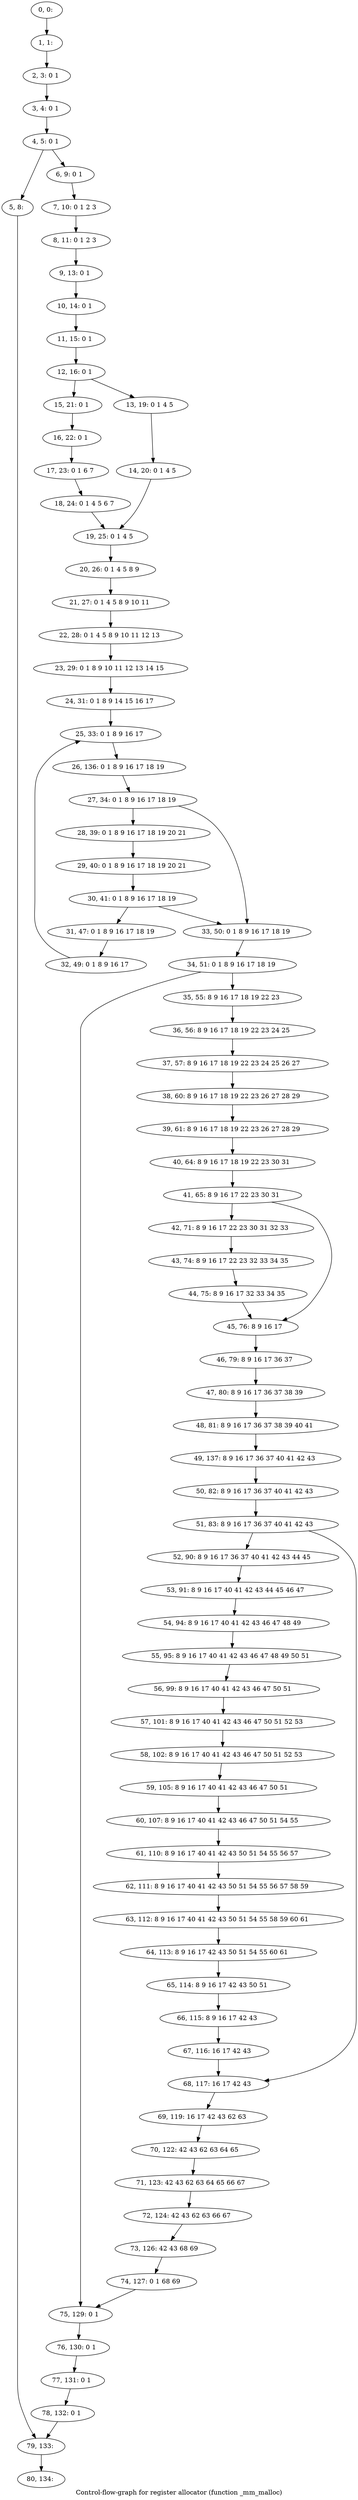digraph G {
graph [label="Control-flow-graph for register allocator (function _mm_malloc)"]
0[label="0, 0: "];
1[label="1, 1: "];
2[label="2, 3: 0 1 "];
3[label="3, 4: 0 1 "];
4[label="4, 5: 0 1 "];
5[label="5, 8: "];
6[label="6, 9: 0 1 "];
7[label="7, 10: 0 1 2 3 "];
8[label="8, 11: 0 1 2 3 "];
9[label="9, 13: 0 1 "];
10[label="10, 14: 0 1 "];
11[label="11, 15: 0 1 "];
12[label="12, 16: 0 1 "];
13[label="13, 19: 0 1 4 5 "];
14[label="14, 20: 0 1 4 5 "];
15[label="15, 21: 0 1 "];
16[label="16, 22: 0 1 "];
17[label="17, 23: 0 1 6 7 "];
18[label="18, 24: 0 1 4 5 6 7 "];
19[label="19, 25: 0 1 4 5 "];
20[label="20, 26: 0 1 4 5 8 9 "];
21[label="21, 27: 0 1 4 5 8 9 10 11 "];
22[label="22, 28: 0 1 4 5 8 9 10 11 12 13 "];
23[label="23, 29: 0 1 8 9 10 11 12 13 14 15 "];
24[label="24, 31: 0 1 8 9 14 15 16 17 "];
25[label="25, 33: 0 1 8 9 16 17 "];
26[label="26, 136: 0 1 8 9 16 17 18 19 "];
27[label="27, 34: 0 1 8 9 16 17 18 19 "];
28[label="28, 39: 0 1 8 9 16 17 18 19 20 21 "];
29[label="29, 40: 0 1 8 9 16 17 18 19 20 21 "];
30[label="30, 41: 0 1 8 9 16 17 18 19 "];
31[label="31, 47: 0 1 8 9 16 17 18 19 "];
32[label="32, 49: 0 1 8 9 16 17 "];
33[label="33, 50: 0 1 8 9 16 17 18 19 "];
34[label="34, 51: 0 1 8 9 16 17 18 19 "];
35[label="35, 55: 8 9 16 17 18 19 22 23 "];
36[label="36, 56: 8 9 16 17 18 19 22 23 24 25 "];
37[label="37, 57: 8 9 16 17 18 19 22 23 24 25 26 27 "];
38[label="38, 60: 8 9 16 17 18 19 22 23 26 27 28 29 "];
39[label="39, 61: 8 9 16 17 18 19 22 23 26 27 28 29 "];
40[label="40, 64: 8 9 16 17 18 19 22 23 30 31 "];
41[label="41, 65: 8 9 16 17 22 23 30 31 "];
42[label="42, 71: 8 9 16 17 22 23 30 31 32 33 "];
43[label="43, 74: 8 9 16 17 22 23 32 33 34 35 "];
44[label="44, 75: 8 9 16 17 32 33 34 35 "];
45[label="45, 76: 8 9 16 17 "];
46[label="46, 79: 8 9 16 17 36 37 "];
47[label="47, 80: 8 9 16 17 36 37 38 39 "];
48[label="48, 81: 8 9 16 17 36 37 38 39 40 41 "];
49[label="49, 137: 8 9 16 17 36 37 40 41 42 43 "];
50[label="50, 82: 8 9 16 17 36 37 40 41 42 43 "];
51[label="51, 83: 8 9 16 17 36 37 40 41 42 43 "];
52[label="52, 90: 8 9 16 17 36 37 40 41 42 43 44 45 "];
53[label="53, 91: 8 9 16 17 40 41 42 43 44 45 46 47 "];
54[label="54, 94: 8 9 16 17 40 41 42 43 46 47 48 49 "];
55[label="55, 95: 8 9 16 17 40 41 42 43 46 47 48 49 50 51 "];
56[label="56, 99: 8 9 16 17 40 41 42 43 46 47 50 51 "];
57[label="57, 101: 8 9 16 17 40 41 42 43 46 47 50 51 52 53 "];
58[label="58, 102: 8 9 16 17 40 41 42 43 46 47 50 51 52 53 "];
59[label="59, 105: 8 9 16 17 40 41 42 43 46 47 50 51 "];
60[label="60, 107: 8 9 16 17 40 41 42 43 46 47 50 51 54 55 "];
61[label="61, 110: 8 9 16 17 40 41 42 43 50 51 54 55 56 57 "];
62[label="62, 111: 8 9 16 17 40 41 42 43 50 51 54 55 56 57 58 59 "];
63[label="63, 112: 8 9 16 17 40 41 42 43 50 51 54 55 58 59 60 61 "];
64[label="64, 113: 8 9 16 17 42 43 50 51 54 55 60 61 "];
65[label="65, 114: 8 9 16 17 42 43 50 51 "];
66[label="66, 115: 8 9 16 17 42 43 "];
67[label="67, 116: 16 17 42 43 "];
68[label="68, 117: 16 17 42 43 "];
69[label="69, 119: 16 17 42 43 62 63 "];
70[label="70, 122: 42 43 62 63 64 65 "];
71[label="71, 123: 42 43 62 63 64 65 66 67 "];
72[label="72, 124: 42 43 62 63 66 67 "];
73[label="73, 126: 42 43 68 69 "];
74[label="74, 127: 0 1 68 69 "];
75[label="75, 129: 0 1 "];
76[label="76, 130: 0 1 "];
77[label="77, 131: 0 1 "];
78[label="78, 132: 0 1 "];
79[label="79, 133: "];
80[label="80, 134: "];
0->1 ;
1->2 ;
2->3 ;
3->4 ;
4->5 ;
4->6 ;
5->79 ;
6->7 ;
7->8 ;
8->9 ;
9->10 ;
10->11 ;
11->12 ;
12->13 ;
12->15 ;
13->14 ;
14->19 ;
15->16 ;
16->17 ;
17->18 ;
18->19 ;
19->20 ;
20->21 ;
21->22 ;
22->23 ;
23->24 ;
24->25 ;
25->26 ;
26->27 ;
27->28 ;
27->33 ;
28->29 ;
29->30 ;
30->31 ;
30->33 ;
31->32 ;
32->25 ;
33->34 ;
34->35 ;
34->75 ;
35->36 ;
36->37 ;
37->38 ;
38->39 ;
39->40 ;
40->41 ;
41->42 ;
41->45 ;
42->43 ;
43->44 ;
44->45 ;
45->46 ;
46->47 ;
47->48 ;
48->49 ;
49->50 ;
50->51 ;
51->52 ;
51->68 ;
52->53 ;
53->54 ;
54->55 ;
55->56 ;
56->57 ;
57->58 ;
58->59 ;
59->60 ;
60->61 ;
61->62 ;
62->63 ;
63->64 ;
64->65 ;
65->66 ;
66->67 ;
67->68 ;
68->69 ;
69->70 ;
70->71 ;
71->72 ;
72->73 ;
73->74 ;
74->75 ;
75->76 ;
76->77 ;
77->78 ;
78->79 ;
79->80 ;
}
